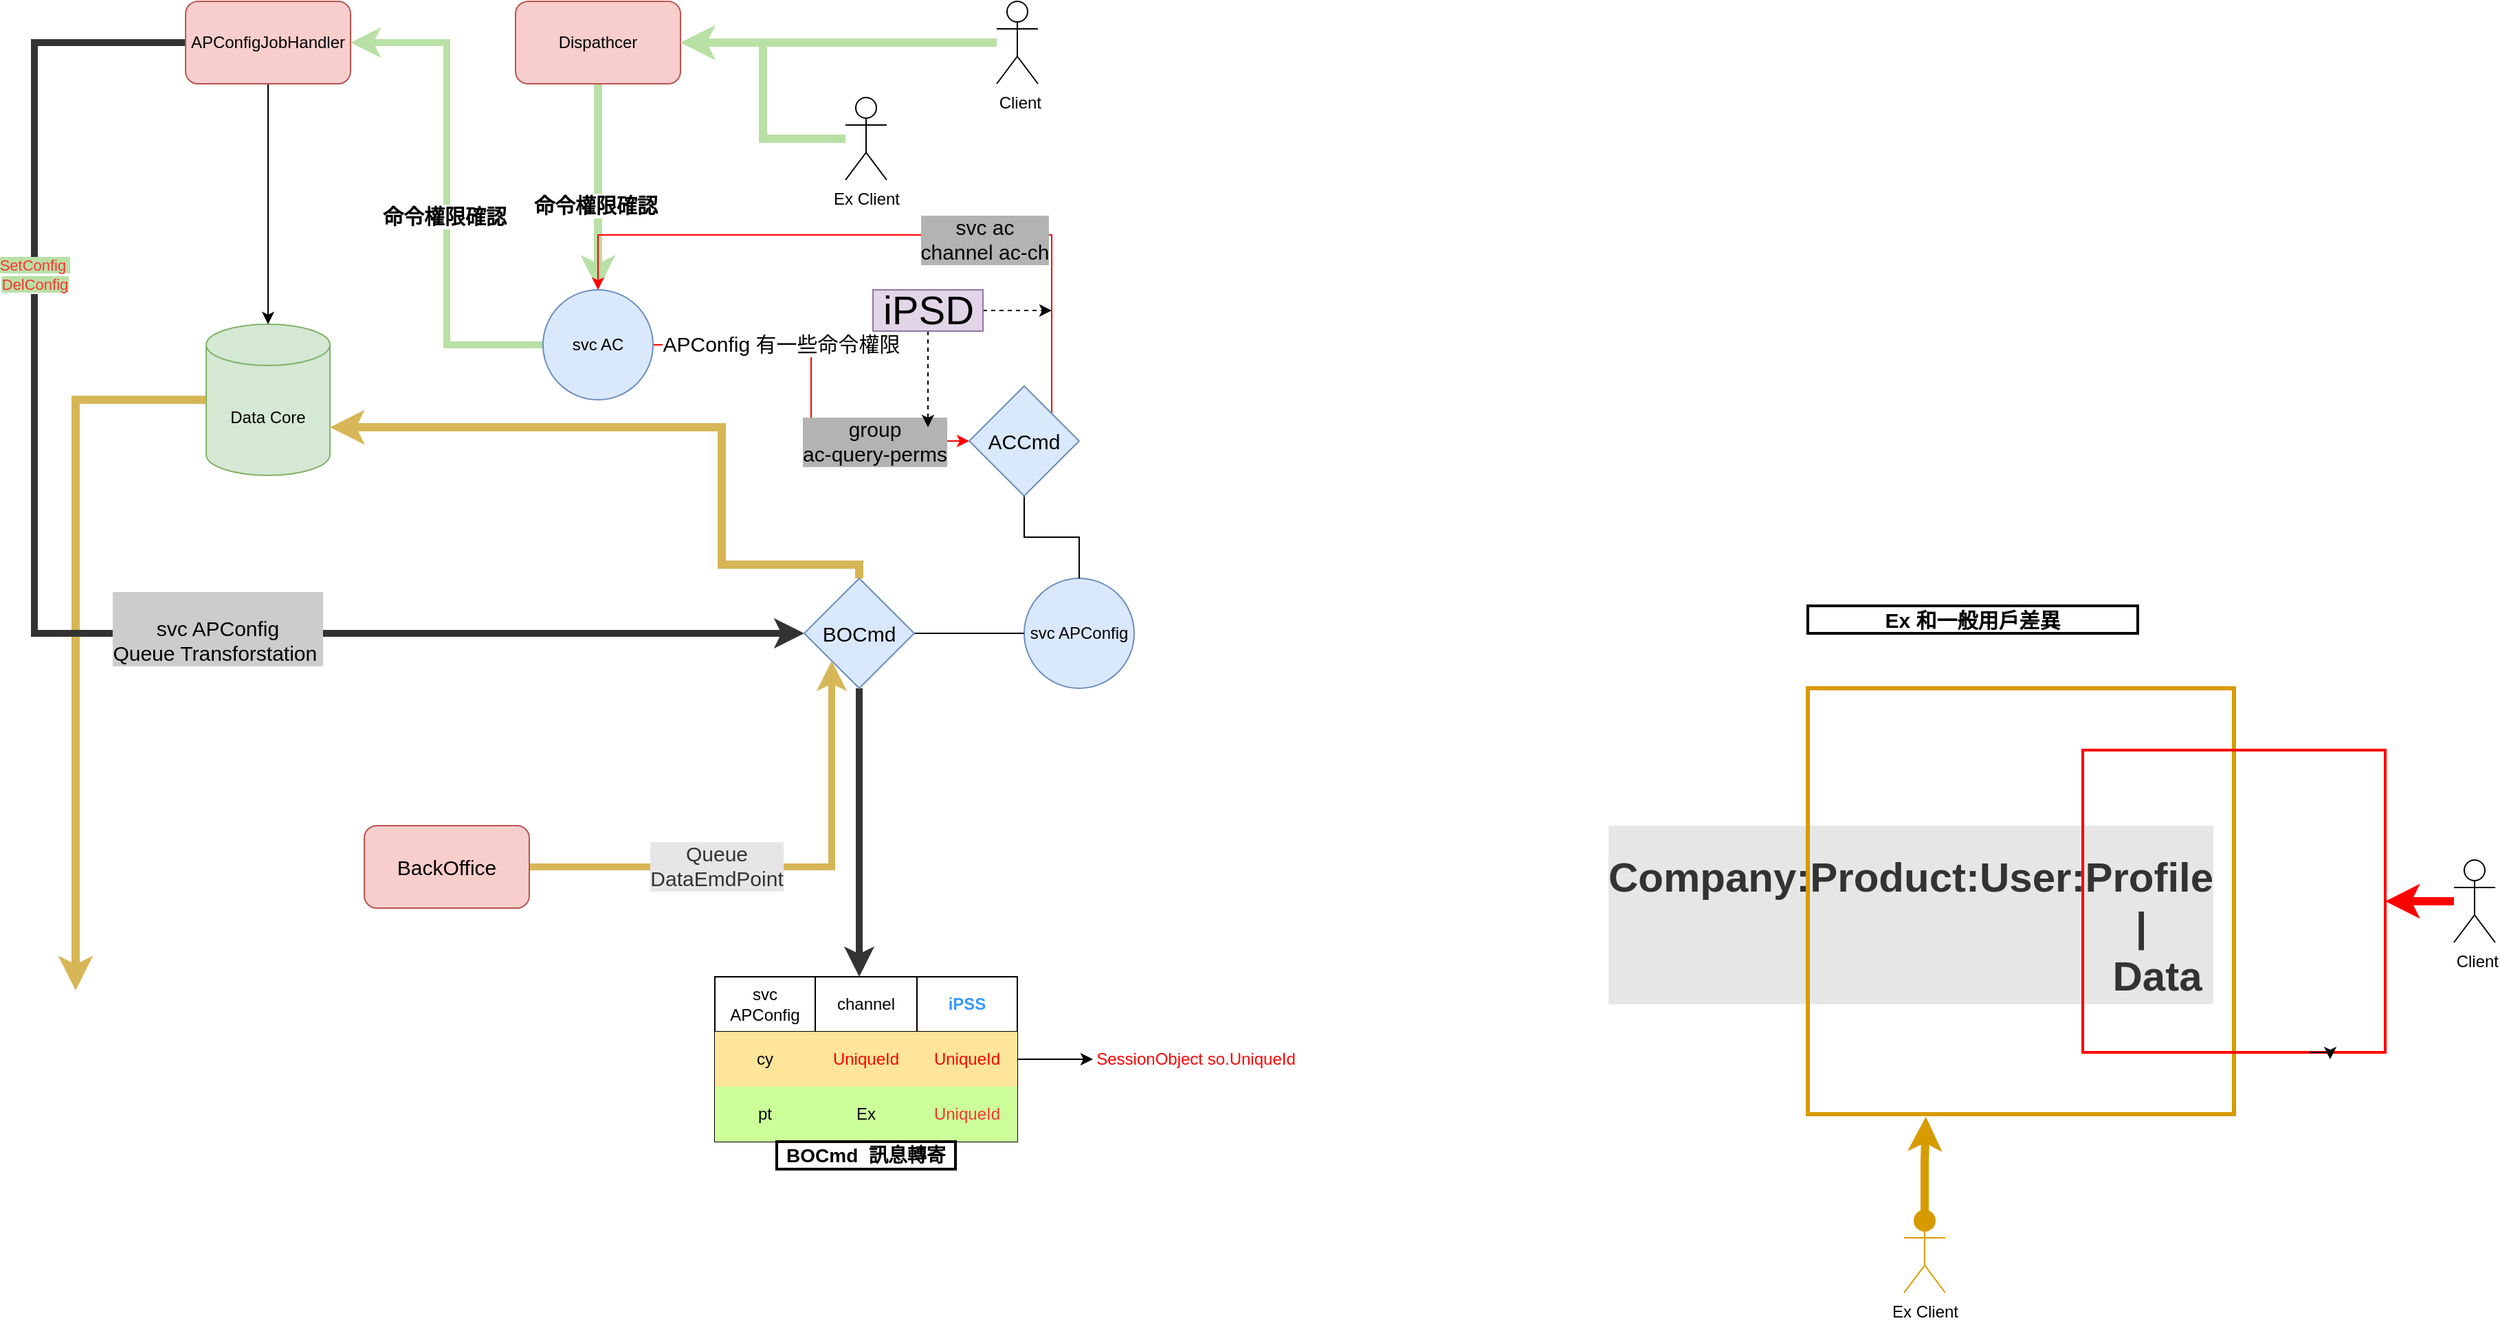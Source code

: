 <mxfile version="14.1.8" type="device"><diagram id="5LVr6Vm2f-Iz_l8Midgh" name="第 1 页"><mxGraphModel dx="1673" dy="967" grid="1" gridSize="10" guides="1" tooltips="1" connect="1" arrows="1" fold="1" page="1" pageScale="1" pageWidth="3300" pageHeight="4681" math="0" shadow="0"><root><mxCell id="0"/><mxCell id="1" parent="0"/><mxCell id="Ewcp7uXVfE9k9VHFP6OU-45" style="edgeStyle=orthogonalEdgeStyle;rounded=0;orthogonalLoop=1;jettySize=auto;html=1;endArrow=classic;endFill=1;strokeColor=#d6b656;strokeWidth=6;fontSize=15;fontColor=#333333;fillColor=#fff2cc;" parent="1" source="Ewcp7uXVfE9k9VHFP6OU-1" edge="1"><mxGeometry relative="1" as="geometry"><mxPoint x="70" y="890" as="targetPoint"/><Array as="points"><mxPoint x="70" y="460"/></Array></mxGeometry></mxCell><mxCell id="Ewcp7uXVfE9k9VHFP6OU-1" value="Data Core" style="shape=cylinder3;whiteSpace=wrap;html=1;boundedLbl=1;backgroundOutline=1;size=15;fillColor=#d5e8d4;strokeColor=#82b366;" parent="1" vertex="1"><mxGeometry x="165" y="405" width="90" height="110" as="geometry"/></mxCell><mxCell id="Ewcp7uXVfE9k9VHFP6OU-20" value="" style="edgeStyle=orthogonalEdgeStyle;rounded=0;orthogonalLoop=1;jettySize=auto;html=1;strokeColor=#B9E0A5;strokeWidth=6;" parent="1" source="Ewcp7uXVfE9k9VHFP6OU-2" target="Ewcp7uXVfE9k9VHFP6OU-18" edge="1"><mxGeometry relative="1" as="geometry"/></mxCell><mxCell id="Ewcp7uXVfE9k9VHFP6OU-21" value="&lt;b style=&quot;font-size: 15px;&quot;&gt;命令權限確認&lt;/b&gt;" style="edgeLabel;html=1;align=center;verticalAlign=middle;resizable=0;points=[];fontSize=15;" parent="Ewcp7uXVfE9k9VHFP6OU-20" vertex="1" connectable="0"><mxGeometry x="0.167" y="-2" relative="1" as="geometry"><mxPoint as="offset"/></mxGeometry></mxCell><mxCell id="Ewcp7uXVfE9k9VHFP6OU-2" value="Dispathcer" style="rounded=1;whiteSpace=wrap;html=1;fillColor=#f8cecc;strokeColor=#b85450;" parent="1" vertex="1"><mxGeometry x="390" y="170" width="120" height="60" as="geometry"/></mxCell><mxCell id="Ewcp7uXVfE9k9VHFP6OU-14" style="edgeStyle=orthogonalEdgeStyle;rounded=0;orthogonalLoop=1;jettySize=auto;html=1;strokeColor=#B9E0A5;strokeWidth=6;" parent="1" source="Ewcp7uXVfE9k9VHFP6OU-3" target="Ewcp7uXVfE9k9VHFP6OU-2" edge="1"><mxGeometry relative="1" as="geometry"/></mxCell><mxCell id="Ewcp7uXVfE9k9VHFP6OU-3" value="&amp;nbsp;Client" style="shape=umlActor;verticalLabelPosition=bottom;verticalAlign=top;html=1;outlineConnect=0;" parent="1" vertex="1"><mxGeometry x="740" y="170" width="30" height="60" as="geometry"/></mxCell><mxCell id="Ewcp7uXVfE9k9VHFP6OU-15" style="edgeStyle=orthogonalEdgeStyle;rounded=0;orthogonalLoop=1;jettySize=auto;html=1;entryX=1;entryY=0.5;entryDx=0;entryDy=0;strokeColor=#B9E0A5;strokeWidth=6;" parent="1" source="Ewcp7uXVfE9k9VHFP6OU-9" target="Ewcp7uXVfE9k9VHFP6OU-2" edge="1"><mxGeometry relative="1" as="geometry"/></mxCell><mxCell id="Ewcp7uXVfE9k9VHFP6OU-9" value="Ex Client&lt;br&gt;" style="shape=umlActor;verticalLabelPosition=bottom;verticalAlign=top;html=1;outlineConnect=0;" parent="1" vertex="1"><mxGeometry x="630" y="240" width="30" height="60" as="geometry"/></mxCell><mxCell id="Ewcp7uXVfE9k9VHFP6OU-24" style="edgeStyle=orthogonalEdgeStyle;rounded=0;orthogonalLoop=1;jettySize=auto;html=1;fontSize=15;" parent="1" source="Ewcp7uXVfE9k9VHFP6OU-16" target="Ewcp7uXVfE9k9VHFP6OU-1" edge="1"><mxGeometry relative="1" as="geometry"/></mxCell><mxCell id="Ewcp7uXVfE9k9VHFP6OU-37" style="edgeStyle=orthogonalEdgeStyle;rounded=0;orthogonalLoop=1;jettySize=auto;html=1;entryX=0;entryY=0.5;entryDx=0;entryDy=0;endArrow=classic;endFill=1;strokeWidth=5;fontSize=15;strokeColor=#333333;" parent="1" source="Ewcp7uXVfE9k9VHFP6OU-16" target="Ewcp7uXVfE9k9VHFP6OU-25" edge="1"><mxGeometry relative="1" as="geometry"><Array as="points"><mxPoint x="40" y="200"/><mxPoint x="40" y="630"/></Array></mxGeometry></mxCell><mxCell id="Ewcp7uXVfE9k9VHFP6OU-38" value="&lt;br&gt;svc APConfig&lt;br&gt;Queue Transforstation&amp;nbsp;" style="edgeLabel;html=1;align=center;verticalAlign=middle;resizable=0;points=[];fontSize=15;labelBackgroundColor=#CCCCCC;" parent="Ewcp7uXVfE9k9VHFP6OU-37" vertex="1" connectable="0"><mxGeometry x="0.224" y="4" relative="1" as="geometry"><mxPoint as="offset"/></mxGeometry></mxCell><mxCell id="7STtUIUL4hw47w8PGFju-37" value="&lt;font color=&quot;#ff3333&quot; style=&quot;background-color: rgb(185 , 224 , 165)&quot;&gt;SetConfig&amp;nbsp;&lt;br&gt;DelConfig&lt;/font&gt;" style="edgeLabel;html=1;align=center;verticalAlign=middle;resizable=0;points=[];" parent="Ewcp7uXVfE9k9VHFP6OU-37" vertex="1" connectable="0"><mxGeometry x="-0.493" relative="1" as="geometry"><mxPoint as="offset"/></mxGeometry></mxCell><mxCell id="Ewcp7uXVfE9k9VHFP6OU-16" value="APConfigJobHandler" style="rounded=1;whiteSpace=wrap;html=1;fillColor=#f8cecc;strokeColor=#b85450;" parent="1" vertex="1"><mxGeometry x="150" y="170" width="120" height="60" as="geometry"/></mxCell><mxCell id="Ewcp7uXVfE9k9VHFP6OU-22" style="edgeStyle=orthogonalEdgeStyle;rounded=0;orthogonalLoop=1;jettySize=auto;html=1;entryX=1;entryY=0.5;entryDx=0;entryDy=0;fontSize=15;strokeColor=#B9E0A5;strokeWidth=5;" parent="1" source="Ewcp7uXVfE9k9VHFP6OU-18" target="Ewcp7uXVfE9k9VHFP6OU-16" edge="1"><mxGeometry relative="1" as="geometry"/></mxCell><mxCell id="Ewcp7uXVfE9k9VHFP6OU-23" value="&lt;b&gt;命令權限確認&lt;/b&gt;" style="edgeLabel;html=1;align=center;verticalAlign=middle;resizable=0;points=[];fontSize=15;" parent="Ewcp7uXVfE9k9VHFP6OU-22" vertex="1" connectable="0"><mxGeometry x="-0.086" y="2" relative="1" as="geometry"><mxPoint as="offset"/></mxGeometry></mxCell><mxCell id="Ewcp7uXVfE9k9VHFP6OU-27" style="edgeStyle=orthogonalEdgeStyle;rounded=0;orthogonalLoop=1;jettySize=auto;html=1;entryX=0;entryY=0.5;entryDx=0;entryDy=0;fontSize=15;strokeColor=#FF0000;" parent="1" source="Ewcp7uXVfE9k9VHFP6OU-18" target="Ewcp7uXVfE9k9VHFP6OU-26" edge="1"><mxGeometry relative="1" as="geometry"/></mxCell><mxCell id="Ewcp7uXVfE9k9VHFP6OU-28" value="APConfig 有一些命令權限" style="edgeLabel;html=1;align=center;verticalAlign=middle;resizable=0;points=[];fontSize=15;" parent="Ewcp7uXVfE9k9VHFP6OU-27" vertex="1" connectable="0"><mxGeometry x="-0.383" y="1" relative="1" as="geometry"><mxPoint as="offset"/></mxGeometry></mxCell><mxCell id="Ewcp7uXVfE9k9VHFP6OU-33" value="&lt;span style=&quot;&quot;&gt;group&lt;br&gt;ac-query-perms&lt;/span&gt;" style="edgeLabel;html=1;align=center;verticalAlign=middle;resizable=0;points=[];fontSize=15;labelBackgroundColor=#B3B3B3;" parent="Ewcp7uXVfE9k9VHFP6OU-27" vertex="1" connectable="0"><mxGeometry x="0.537" relative="1" as="geometry"><mxPoint as="offset"/></mxGeometry></mxCell><mxCell id="Ewcp7uXVfE9k9VHFP6OU-18" value="svc AC" style="ellipse;whiteSpace=wrap;html=1;aspect=fixed;fillColor=#dae8fc;strokeColor=#6c8ebf;" parent="1" vertex="1"><mxGeometry x="410" y="380" width="80" height="80" as="geometry"/></mxCell><mxCell id="Ewcp7uXVfE9k9VHFP6OU-19" value="svc APConfig" style="ellipse;whiteSpace=wrap;html=1;aspect=fixed;fillColor=#dae8fc;strokeColor=#6c8ebf;" parent="1" vertex="1"><mxGeometry x="760" y="590" width="80" height="80" as="geometry"/></mxCell><mxCell id="Ewcp7uXVfE9k9VHFP6OU-31" style="edgeStyle=orthogonalEdgeStyle;rounded=0;orthogonalLoop=1;jettySize=auto;html=1;endArrow=none;endFill=0;fontSize=15;" parent="1" source="Ewcp7uXVfE9k9VHFP6OU-25" target="Ewcp7uXVfE9k9VHFP6OU-19" edge="1"><mxGeometry relative="1" as="geometry"/></mxCell><mxCell id="Ewcp7uXVfE9k9VHFP6OU-39" style="edgeStyle=orthogonalEdgeStyle;rounded=0;orthogonalLoop=1;jettySize=auto;html=1;endArrow=classic;endFill=1;strokeColor=#333333;strokeWidth=5;fontSize=15;fontColor=#CCCCCC;" parent="1" source="Ewcp7uXVfE9k9VHFP6OU-25" edge="1"><mxGeometry relative="1" as="geometry"><mxPoint x="640" y="880" as="targetPoint"/></mxGeometry></mxCell><mxCell id="Ewcp7uXVfE9k9VHFP6OU-42" style="edgeStyle=orthogonalEdgeStyle;rounded=0;orthogonalLoop=1;jettySize=auto;html=1;entryX=1;entryY=0;entryDx=0;entryDy=75;entryPerimeter=0;endArrow=classic;endFill=1;strokeWidth=6;fontSize=15;fontColor=#333333;strokeColor=#d6b656;fillColor=#fff2cc;" parent="1" source="Ewcp7uXVfE9k9VHFP6OU-25" target="Ewcp7uXVfE9k9VHFP6OU-1" edge="1"><mxGeometry relative="1" as="geometry"><Array as="points"><mxPoint x="640" y="580"/><mxPoint x="540" y="580"/><mxPoint x="540" y="480"/></Array></mxGeometry></mxCell><mxCell id="Ewcp7uXVfE9k9VHFP6OU-25" value="BOCmd" style="rhombus;whiteSpace=wrap;html=1;fontSize=15;fillColor=#dae8fc;strokeColor=#6c8ebf;" parent="1" vertex="1"><mxGeometry x="600" y="590" width="80" height="80" as="geometry"/></mxCell><mxCell id="Ewcp7uXVfE9k9VHFP6OU-30" style="edgeStyle=orthogonalEdgeStyle;rounded=0;orthogonalLoop=1;jettySize=auto;html=1;fontSize=15;endArrow=none;endFill=0;" parent="1" source="Ewcp7uXVfE9k9VHFP6OU-26" target="Ewcp7uXVfE9k9VHFP6OU-19" edge="1"><mxGeometry relative="1" as="geometry"/></mxCell><mxCell id="Ewcp7uXVfE9k9VHFP6OU-34" style="edgeStyle=orthogonalEdgeStyle;rounded=0;orthogonalLoop=1;jettySize=auto;html=1;endArrow=classic;endFill=1;strokeColor=#FF0000;fontSize=15;" parent="1" source="Ewcp7uXVfE9k9VHFP6OU-26" target="Ewcp7uXVfE9k9VHFP6OU-18" edge="1"><mxGeometry relative="1" as="geometry"><Array as="points"><mxPoint x="780" y="340"/></Array></mxGeometry></mxCell><mxCell id="Ewcp7uXVfE9k9VHFP6OU-35" value="&lt;span style=&quot;&quot;&gt;svc ac&lt;br&gt;channel ac-ch&lt;/span&gt;" style="edgeLabel;html=1;align=center;verticalAlign=middle;resizable=0;points=[];fontSize=15;labelBackgroundColor=#B3B3B3;" parent="Ewcp7uXVfE9k9VHFP6OU-34" vertex="1" connectable="0"><mxGeometry x="-0.282" y="3" relative="1" as="geometry"><mxPoint as="offset"/></mxGeometry></mxCell><mxCell id="Ewcp7uXVfE9k9VHFP6OU-26" value="ACCmd" style="rhombus;whiteSpace=wrap;html=1;fontSize=15;fillColor=#dae8fc;strokeColor=#6c8ebf;" parent="1" vertex="1"><mxGeometry x="720" y="450" width="80" height="80" as="geometry"/></mxCell><mxCell id="Ewcp7uXVfE9k9VHFP6OU-40" style="edgeStyle=orthogonalEdgeStyle;rounded=0;orthogonalLoop=1;jettySize=auto;html=1;entryX=0;entryY=1;entryDx=0;entryDy=0;endArrow=classic;endFill=1;strokeWidth=5;fontSize=15;fontColor=#CCCCCC;strokeColor=#d6b656;fillColor=#fff2cc;" parent="1" source="Ewcp7uXVfE9k9VHFP6OU-32" target="Ewcp7uXVfE9k9VHFP6OU-25" edge="1"><mxGeometry relative="1" as="geometry"/></mxCell><mxCell id="Ewcp7uXVfE9k9VHFP6OU-41" value="Queue&lt;br&gt;DataEmdPoint" style="edgeLabel;html=1;align=center;verticalAlign=middle;resizable=0;points=[];fontSize=15;fontColor=#333333;labelBackgroundColor=#E6E6E6;" parent="Ewcp7uXVfE9k9VHFP6OU-40" vertex="1" connectable="0"><mxGeometry x="-0.264" y="1" relative="1" as="geometry"><mxPoint as="offset"/></mxGeometry></mxCell><mxCell id="Ewcp7uXVfE9k9VHFP6OU-32" value="BackOffice" style="rounded=1;whiteSpace=wrap;html=1;fontSize=15;fillColor=#f8cecc;strokeColor=#b85450;" parent="1" vertex="1"><mxGeometry x="280" y="770" width="120" height="60" as="geometry"/></mxCell><mxCell id="Ewcp7uXVfE9k9VHFP6OU-63" value="" style="edgeStyle=orthogonalEdgeStyle;rounded=0;orthogonalLoop=1;jettySize=auto;html=1;endArrow=classic;endFill=1;strokeColor=#FF0000;strokeWidth=6;fontSize=15;fontColor=#333333;" parent="1" source="Ewcp7uXVfE9k9VHFP6OU-47" target="Ewcp7uXVfE9k9VHFP6OU-56" edge="1"><mxGeometry relative="1" as="geometry"/></mxCell><mxCell id="Ewcp7uXVfE9k9VHFP6OU-47" value="&amp;nbsp;Client" style="shape=umlActor;verticalLabelPosition=bottom;verticalAlign=top;html=1;outlineConnect=0;" parent="1" vertex="1"><mxGeometry x="1800" y="795" width="30" height="60" as="geometry"/></mxCell><mxCell id="Ewcp7uXVfE9k9VHFP6OU-55" style="edgeStyle=orthogonalEdgeStyle;rounded=0;orthogonalLoop=1;jettySize=auto;html=1;entryX=0.277;entryY=1.006;entryDx=0;entryDy=0;entryPerimeter=0;endArrow=classic;endFill=1;strokeWidth=6;fontSize=15;fontColor=#333333;strokeColor=#D79B00;" parent="1" source="Ewcp7uXVfE9k9VHFP6OU-49" target="Ewcp7uXVfE9k9VHFP6OU-51" edge="1"><mxGeometry relative="1" as="geometry"/></mxCell><mxCell id="Ewcp7uXVfE9k9VHFP6OU-49" value="Ex Client&lt;br&gt;" style="shape=umlActor;verticalLabelPosition=bottom;verticalAlign=top;html=1;outlineConnect=0;strokeColor=#D79B00;fillColor=#D79B00;" parent="1" vertex="1"><mxGeometry x="1400" y="1050" width="30" height="60" as="geometry"/></mxCell><mxCell id="Ewcp7uXVfE9k9VHFP6OU-50" value="&lt;h1&gt;Company:Product:User:Profile&lt;br&gt;&amp;nbsp; &amp;nbsp; &amp;nbsp; &amp;nbsp; &amp;nbsp; &amp;nbsp; &amp;nbsp; &amp;nbsp; &amp;nbsp; &amp;nbsp; &amp;nbsp; &amp;nbsp; &amp;nbsp; &amp;nbsp; &amp;nbsp; &amp;nbsp; &amp;nbsp; &amp;nbsp; &amp;nbsp; &amp;nbsp; &amp;nbsp; &amp;nbsp; &amp;nbsp; |&lt;br&gt;&amp;nbsp; &amp;nbsp; &amp;nbsp; &amp;nbsp; &amp;nbsp; &amp;nbsp; &amp;nbsp; &amp;nbsp; &amp;nbsp; &amp;nbsp; &amp;nbsp; &amp;nbsp; &amp;nbsp; &amp;nbsp; &amp;nbsp; &amp;nbsp; &amp;nbsp; &amp;nbsp; &amp;nbsp; &amp;nbsp; &amp;nbsp; &amp;nbsp; Data&lt;br&gt;&lt;br&gt;&lt;/h1&gt;" style="text;html=1;strokeColor=none;fillColor=none;spacing=5;spacingTop=-20;whiteSpace=wrap;overflow=hidden;rounded=0;labelBackgroundColor=#E6E6E6;fontSize=15;fontColor=#333333;" parent="1" vertex="1"><mxGeometry x="1180" y="780" width="500" height="120" as="geometry"/></mxCell><mxCell id="Ewcp7uXVfE9k9VHFP6OU-51" value="" style="whiteSpace=wrap;html=1;aspect=fixed;labelBackgroundColor=#E6E6E6;fontSize=15;strokeWidth=3;fillColor=none;strokeColor=#D79B00;" parent="1" vertex="1"><mxGeometry x="1330" y="670" width="310" height="310" as="geometry"/></mxCell><mxCell id="Ewcp7uXVfE9k9VHFP6OU-56" value="" style="whiteSpace=wrap;html=1;aspect=fixed;labelBackgroundColor=#E6E6E6;strokeWidth=2;fontSize=15;fontColor=#333333;strokeColor=#FF0000;fillColor=none;" parent="1" vertex="1"><mxGeometry x="1530" y="715" width="220" height="220" as="geometry"/></mxCell><mxCell id="7STtUIUL4hw47w8PGFju-15" value="" style="shape=partialRectangle;html=1;whiteSpace=wrap;connectable=0;fillColor=none;top=0;left=0;bottom=0;right=0;overflow=hidden;" parent="1" vertex="1"><mxGeometry x="790" y="920" width="60" height="40" as="geometry"/></mxCell><mxCell id="7STtUIUL4hw47w8PGFju-16" value="" style="shape=table;html=1;whiteSpace=wrap;startSize=0;container=1;collapsible=0;childLayout=tableLayout;" parent="1" vertex="1"><mxGeometry x="535" y="880" width="220" height="120" as="geometry"/></mxCell><mxCell id="7STtUIUL4hw47w8PGFju-17" value="" style="shape=partialRectangle;html=1;whiteSpace=wrap;collapsible=0;dropTarget=0;pointerEvents=0;fillColor=none;top=0;left=0;bottom=0;right=0;points=[[0,0.5],[1,0.5]];portConstraint=eastwest;" parent="7STtUIUL4hw47w8PGFju-16" vertex="1"><mxGeometry width="220" height="40" as="geometry"/></mxCell><mxCell id="7STtUIUL4hw47w8PGFju-18" value="svc APConfig" style="shape=partialRectangle;html=1;whiteSpace=wrap;connectable=0;fillColor=none;top=0;left=0;bottom=0;right=0;overflow=hidden;" parent="7STtUIUL4hw47w8PGFju-17" vertex="1"><mxGeometry width="73" height="40" as="geometry"/></mxCell><mxCell id="7STtUIUL4hw47w8PGFju-19" value="channel" style="shape=partialRectangle;html=1;whiteSpace=wrap;connectable=0;fillColor=none;top=0;left=0;bottom=0;right=0;overflow=hidden;" parent="7STtUIUL4hw47w8PGFju-17" vertex="1"><mxGeometry x="73" width="74" height="40" as="geometry"/></mxCell><mxCell id="7STtUIUL4hw47w8PGFju-20" value="&lt;b&gt;&lt;font color=&quot;#3399ff&quot;&gt;iPSS&lt;/font&gt;&lt;/b&gt;" style="shape=partialRectangle;html=1;whiteSpace=wrap;connectable=0;fillColor=none;top=0;left=0;bottom=0;right=0;overflow=hidden;" parent="7STtUIUL4hw47w8PGFju-17" vertex="1"><mxGeometry x="147" width="73" height="40" as="geometry"/></mxCell><mxCell id="7STtUIUL4hw47w8PGFju-21" value="" style="shape=partialRectangle;html=1;whiteSpace=wrap;collapsible=0;dropTarget=0;pointerEvents=0;fillColor=none;top=0;left=0;bottom=0;right=0;points=[[0,0.5],[1,0.5]];portConstraint=eastwest;" parent="7STtUIUL4hw47w8PGFju-16" vertex="1"><mxGeometry y="40" width="220" height="40" as="geometry"/></mxCell><mxCell id="7STtUIUL4hw47w8PGFju-22" value="cy" style="shape=partialRectangle;html=1;whiteSpace=wrap;connectable=0;top=0;left=0;bottom=0;right=0;overflow=hidden;fillColor=#FFE599;" parent="7STtUIUL4hw47w8PGFju-21" vertex="1"><mxGeometry width="73" height="40" as="geometry"/></mxCell><mxCell id="7STtUIUL4hw47w8PGFju-23" value="&lt;font color=&quot;#ff0000&quot;&gt;UniqueId&lt;/font&gt;" style="shape=partialRectangle;html=1;whiteSpace=wrap;connectable=0;top=0;left=0;bottom=0;right=0;overflow=hidden;fillColor=#FFE599;" parent="7STtUIUL4hw47w8PGFju-21" vertex="1"><mxGeometry x="73" width="74" height="40" as="geometry"/></mxCell><mxCell id="7STtUIUL4hw47w8PGFju-24" value="&lt;font color=&quot;#ff0000&quot;&gt;UniqueId&lt;/font&gt;" style="shape=partialRectangle;html=1;whiteSpace=wrap;connectable=0;top=0;left=0;bottom=0;right=0;overflow=hidden;fillColor=#FFE599;" parent="7STtUIUL4hw47w8PGFju-21" vertex="1"><mxGeometry x="147" width="73" height="40" as="geometry"/></mxCell><mxCell id="7STtUIUL4hw47w8PGFju-25" value="" style="shape=partialRectangle;html=1;whiteSpace=wrap;collapsible=0;dropTarget=0;pointerEvents=0;fillColor=none;top=0;left=0;bottom=0;right=0;points=[[0,0.5],[1,0.5]];portConstraint=eastwest;" parent="7STtUIUL4hw47w8PGFju-16" vertex="1"><mxGeometry y="80" width="220" height="40" as="geometry"/></mxCell><mxCell id="7STtUIUL4hw47w8PGFju-26" value="pt" style="shape=partialRectangle;html=1;whiteSpace=wrap;connectable=0;top=0;left=0;bottom=0;right=0;overflow=hidden;fillColor=#CCFF99;" parent="7STtUIUL4hw47w8PGFju-25" vertex="1"><mxGeometry width="73" height="40" as="geometry"/></mxCell><mxCell id="7STtUIUL4hw47w8PGFju-27" value="Ex" style="shape=partialRectangle;html=1;whiteSpace=wrap;connectable=0;top=0;left=0;bottom=0;right=0;overflow=hidden;fillColor=#CCFF99;" parent="7STtUIUL4hw47w8PGFju-25" vertex="1"><mxGeometry x="73" width="74" height="40" as="geometry"/></mxCell><mxCell id="7STtUIUL4hw47w8PGFju-28" value="&lt;font color=&quot;#ff3333&quot;&gt;UniqueId&lt;/font&gt;" style="shape=partialRectangle;html=1;whiteSpace=wrap;connectable=0;top=0;left=0;bottom=0;right=0;overflow=hidden;fillColor=#CCFF99;" parent="7STtUIUL4hw47w8PGFju-25" vertex="1"><mxGeometry x="147" width="73" height="40" as="geometry"/></mxCell><mxCell id="7STtUIUL4hw47w8PGFju-29" value="&lt;font color=&quot;#ff0000&quot;&gt;SessionObject so.UniqueId&lt;/font&gt;" style="text;html=1;strokeColor=none;fillColor=none;align=center;verticalAlign=middle;whiteSpace=wrap;rounded=0;" parent="1" vertex="1"><mxGeometry x="810" y="930" width="150" height="20" as="geometry"/></mxCell><mxCell id="7STtUIUL4hw47w8PGFju-30" style="edgeStyle=orthogonalEdgeStyle;rounded=0;orthogonalLoop=1;jettySize=auto;html=1;entryX=0;entryY=0.5;entryDx=0;entryDy=0;" parent="1" source="7STtUIUL4hw47w8PGFju-21" target="7STtUIUL4hw47w8PGFju-29" edge="1"><mxGeometry relative="1" as="geometry"/></mxCell><mxCell id="7STtUIUL4hw47w8PGFju-35" value="&lt;font style=&quot;font-size: 14px&quot;&gt;&lt;b&gt;BOCmd&amp;nbsp; 訊息轉寄&lt;/b&gt;&lt;/font&gt;" style="text;html=1;fillColor=none;align=center;verticalAlign=middle;whiteSpace=wrap;rounded=0;strokeColor=#000000;strokeWidth=2;" parent="1" vertex="1"><mxGeometry x="580" y="1000" width="130" height="20" as="geometry"/></mxCell><mxCell id="7STtUIUL4hw47w8PGFju-36" value="&lt;b&gt;&lt;font style=&quot;font-size: 15px&quot;&gt;Ex 和一般用戶差異&lt;/font&gt;&lt;/b&gt;" style="text;html=1;fillColor=none;align=center;verticalAlign=middle;whiteSpace=wrap;rounded=0;strokeColor=#000000;strokeWidth=2;" parent="1" vertex="1"><mxGeometry x="1330" y="610" width="240" height="20" as="geometry"/></mxCell><mxCell id="7STtUIUL4hw47w8PGFju-38" style="edgeStyle=orthogonalEdgeStyle;rounded=0;orthogonalLoop=1;jettySize=auto;html=1;exitX=0.75;exitY=1;exitDx=0;exitDy=0;entryX=0.818;entryY=1.023;entryDx=0;entryDy=0;entryPerimeter=0;endArrow=classic;endFill=1;" parent="1" source="Ewcp7uXVfE9k9VHFP6OU-56" target="Ewcp7uXVfE9k9VHFP6OU-56" edge="1"><mxGeometry relative="1" as="geometry"/></mxCell><mxCell id="7STtUIUL4hw47w8PGFju-41" style="edgeStyle=orthogonalEdgeStyle;rounded=0;orthogonalLoop=1;jettySize=auto;html=1;endArrow=classic;endFill=1;dashed=1;" parent="1" source="7STtUIUL4hw47w8PGFju-39" edge="1"><mxGeometry relative="1" as="geometry"><mxPoint x="780" y="395.0" as="targetPoint"/></mxGeometry></mxCell><mxCell id="7STtUIUL4hw47w8PGFju-42" style="edgeStyle=orthogonalEdgeStyle;rounded=0;orthogonalLoop=1;jettySize=auto;html=1;endArrow=classic;endFill=1;dashed=1;" parent="1" source="7STtUIUL4hw47w8PGFju-39" edge="1"><mxGeometry relative="1" as="geometry"><mxPoint x="690" y="480.0" as="targetPoint"/></mxGeometry></mxCell><mxCell id="7STtUIUL4hw47w8PGFju-39" value="&lt;font style=&quot;font-size: 29px&quot;&gt;iPSD&lt;/font&gt;" style="text;html=1;align=center;verticalAlign=middle;resizable=0;points=[];autosize=1;fillColor=#e1d5e7;strokeColor=#9673a6;strokeWidth=1;" parent="1" vertex="1"><mxGeometry x="650" y="380" width="80" height="30" as="geometry"/></mxCell></root></mxGraphModel></diagram></mxfile>